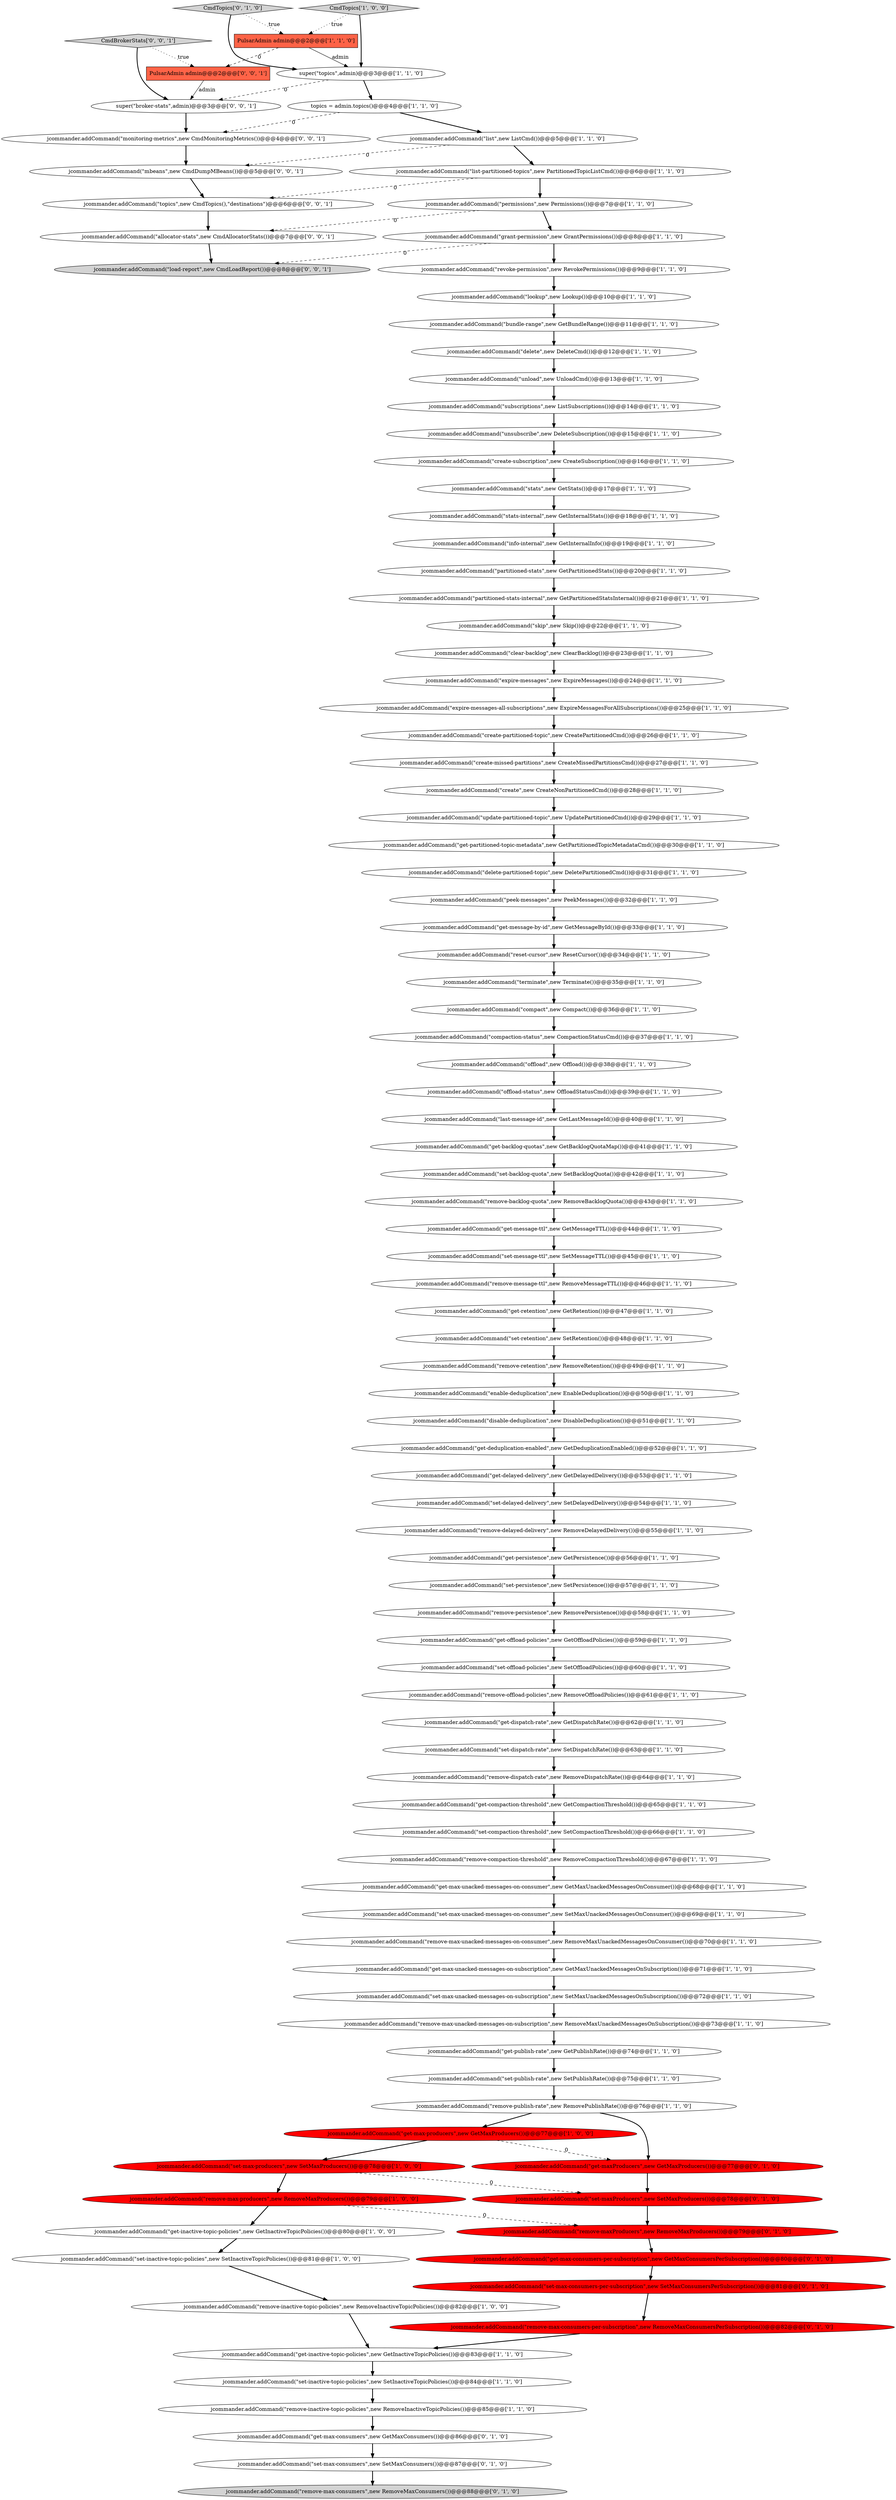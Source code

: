 digraph {
12 [style = filled, label = "jcommander.addCommand(\"enable-deduplication\",new EnableDeduplication())@@@50@@@['1', '1', '0']", fillcolor = white, shape = ellipse image = "AAA0AAABBB1BBB"];
75 [style = filled, label = "jcommander.addCommand(\"get-message-ttl\",new GetMessageTTL())@@@44@@@['1', '1', '0']", fillcolor = white, shape = ellipse image = "AAA0AAABBB1BBB"];
84 [style = filled, label = "jcommander.addCommand(\"set-max-producers\",new SetMaxProducers())@@@78@@@['1', '0', '0']", fillcolor = red, shape = ellipse image = "AAA1AAABBB1BBB"];
20 [style = filled, label = "jcommander.addCommand(\"remove-message-ttl\",new RemoveMessageTTL())@@@46@@@['1', '1', '0']", fillcolor = white, shape = ellipse image = "AAA0AAABBB1BBB"];
83 [style = filled, label = "jcommander.addCommand(\"get-backlog-quotas\",new GetBacklogQuotaMap())@@@41@@@['1', '1', '0']", fillcolor = white, shape = ellipse image = "AAA0AAABBB1BBB"];
85 [style = filled, label = "CmdTopics['0', '1', '0']", fillcolor = lightgray, shape = diamond image = "AAA0AAABBB2BBB"];
98 [style = filled, label = "CmdBrokerStats['0', '0', '1']", fillcolor = lightgray, shape = diamond image = "AAA0AAABBB3BBB"];
96 [style = filled, label = "jcommander.addCommand(\"topics\",new CmdTopics(),\"destinations\")@@@6@@@['0', '0', '1']", fillcolor = white, shape = ellipse image = "AAA0AAABBB3BBB"];
80 [style = filled, label = "jcommander.addCommand(\"get-compaction-threshold\",new GetCompactionThreshold())@@@65@@@['1', '1', '0']", fillcolor = white, shape = ellipse image = "AAA0AAABBB1BBB"];
52 [style = filled, label = "jcommander.addCommand(\"create\",new CreateNonPartitionedCmd())@@@28@@@['1', '1', '0']", fillcolor = white, shape = ellipse image = "AAA0AAABBB1BBB"];
67 [style = filled, label = "jcommander.addCommand(\"clear-backlog\",new ClearBacklog())@@@23@@@['1', '1', '0']", fillcolor = white, shape = ellipse image = "AAA0AAABBB1BBB"];
27 [style = filled, label = "jcommander.addCommand(\"terminate\",new Terminate())@@@35@@@['1', '1', '0']", fillcolor = white, shape = ellipse image = "AAA0AAABBB1BBB"];
99 [style = filled, label = "jcommander.addCommand(\"load-report\",new CmdLoadReport())@@@8@@@['0', '0', '1']", fillcolor = lightgray, shape = ellipse image = "AAA0AAABBB3BBB"];
82 [style = filled, label = "jcommander.addCommand(\"update-partitioned-topic\",new UpdatePartitionedCmd())@@@29@@@['1', '1', '0']", fillcolor = white, shape = ellipse image = "AAA0AAABBB1BBB"];
58 [style = filled, label = "jcommander.addCommand(\"get-max-unacked-messages-on-consumer\",new GetMaxUnackedMessagesOnConsumer())@@@68@@@['1', '1', '0']", fillcolor = white, shape = ellipse image = "AAA0AAABBB1BBB"];
81 [style = filled, label = "jcommander.addCommand(\"get-max-producers\",new GetMaxProducers())@@@77@@@['1', '0', '0']", fillcolor = red, shape = ellipse image = "AAA1AAABBB1BBB"];
9 [style = filled, label = "jcommander.addCommand(\"delete\",new DeleteCmd())@@@12@@@['1', '1', '0']", fillcolor = white, shape = ellipse image = "AAA0AAABBB1BBB"];
78 [style = filled, label = "jcommander.addCommand(\"remove-offload-policies\",new RemoveOffloadPolicies())@@@61@@@['1', '1', '0']", fillcolor = white, shape = ellipse image = "AAA0AAABBB1BBB"];
11 [style = filled, label = "jcommander.addCommand(\"offload\",new Offload())@@@38@@@['1', '1', '0']", fillcolor = white, shape = ellipse image = "AAA0AAABBB1BBB"];
65 [style = filled, label = "jcommander.addCommand(\"set-max-unacked-messages-on-consumer\",new SetMaxUnackedMessagesOnConsumer())@@@69@@@['1', '1', '0']", fillcolor = white, shape = ellipse image = "AAA0AAABBB1BBB"];
95 [style = filled, label = "PulsarAdmin admin@@@2@@@['0', '0', '1']", fillcolor = tomato, shape = box image = "AAA0AAABBB3BBB"];
23 [style = filled, label = "jcommander.addCommand(\"set-max-unacked-messages-on-subscription\",new SetMaxUnackedMessagesOnSubscription())@@@72@@@['1', '1', '0']", fillcolor = white, shape = ellipse image = "AAA0AAABBB1BBB"];
30 [style = filled, label = "jcommander.addCommand(\"set-inactive-topic-policies\",new SetInactiveTopicPolicies())@@@81@@@['1', '0', '0']", fillcolor = white, shape = ellipse image = "AAA0AAABBB1BBB"];
101 [style = filled, label = "super(\"broker-stats\",admin)@@@3@@@['0', '0', '1']", fillcolor = white, shape = ellipse image = "AAA0AAABBB3BBB"];
22 [style = filled, label = "jcommander.addCommand(\"offload-status\",new OffloadStatusCmd())@@@39@@@['1', '1', '0']", fillcolor = white, shape = ellipse image = "AAA0AAABBB1BBB"];
33 [style = filled, label = "jcommander.addCommand(\"create-missed-partitions\",new CreateMissedPartitionsCmd())@@@27@@@['1', '1', '0']", fillcolor = white, shape = ellipse image = "AAA0AAABBB1BBB"];
2 [style = filled, label = "jcommander.addCommand(\"remove-max-unacked-messages-on-consumer\",new RemoveMaxUnackedMessagesOnConsumer())@@@70@@@['1', '1', '0']", fillcolor = white, shape = ellipse image = "AAA0AAABBB1BBB"];
56 [style = filled, label = "jcommander.addCommand(\"revoke-permission\",new RevokePermissions())@@@9@@@['1', '1', '0']", fillcolor = white, shape = ellipse image = "AAA0AAABBB1BBB"];
42 [style = filled, label = "jcommander.addCommand(\"set-retention\",new SetRetention())@@@48@@@['1', '1', '0']", fillcolor = white, shape = ellipse image = "AAA0AAABBB1BBB"];
55 [style = filled, label = "jcommander.addCommand(\"remove-persistence\",new RemovePersistence())@@@58@@@['1', '1', '0']", fillcolor = white, shape = ellipse image = "AAA0AAABBB1BBB"];
61 [style = filled, label = "jcommander.addCommand(\"list\",new ListCmd())@@@5@@@['1', '1', '0']", fillcolor = white, shape = ellipse image = "AAA0AAABBB1BBB"];
28 [style = filled, label = "jcommander.addCommand(\"skip\",new Skip())@@@22@@@['1', '1', '0']", fillcolor = white, shape = ellipse image = "AAA0AAABBB1BBB"];
17 [style = filled, label = "jcommander.addCommand(\"get-max-unacked-messages-on-subscription\",new GetMaxUnackedMessagesOnSubscription())@@@71@@@['1', '1', '0']", fillcolor = white, shape = ellipse image = "AAA0AAABBB1BBB"];
47 [style = filled, label = "jcommander.addCommand(\"grant-permission\",new GrantPermissions())@@@8@@@['1', '1', '0']", fillcolor = white, shape = ellipse image = "AAA0AAABBB1BBB"];
44 [style = filled, label = "jcommander.addCommand(\"get-delayed-delivery\",new GetDelayedDelivery())@@@53@@@['1', '1', '0']", fillcolor = white, shape = ellipse image = "AAA0AAABBB1BBB"];
87 [style = filled, label = "jcommander.addCommand(\"remove-max-consumers-per-subscription\",new RemoveMaxConsumersPerSubscription())@@@82@@@['0', '1', '0']", fillcolor = red, shape = ellipse image = "AAA1AAABBB2BBB"];
21 [style = filled, label = "jcommander.addCommand(\"remove-retention\",new RemoveRetention())@@@49@@@['1', '1', '0']", fillcolor = white, shape = ellipse image = "AAA0AAABBB1BBB"];
46 [style = filled, label = "jcommander.addCommand(\"set-message-ttl\",new SetMessageTTL())@@@45@@@['1', '1', '0']", fillcolor = white, shape = ellipse image = "AAA0AAABBB1BBB"];
62 [style = filled, label = "jcommander.addCommand(\"stats-internal\",new GetInternalStats())@@@18@@@['1', '1', '0']", fillcolor = white, shape = ellipse image = "AAA0AAABBB1BBB"];
79 [style = filled, label = "jcommander.addCommand(\"get-deduplication-enabled\",new GetDeduplicationEnabled())@@@52@@@['1', '1', '0']", fillcolor = white, shape = ellipse image = "AAA0AAABBB1BBB"];
36 [style = filled, label = "jcommander.addCommand(\"unload\",new UnloadCmd())@@@13@@@['1', '1', '0']", fillcolor = white, shape = ellipse image = "AAA0AAABBB1BBB"];
70 [style = filled, label = "jcommander.addCommand(\"delete-partitioned-topic\",new DeletePartitionedCmd())@@@31@@@['1', '1', '0']", fillcolor = white, shape = ellipse image = "AAA0AAABBB1BBB"];
60 [style = filled, label = "jcommander.addCommand(\"peek-messages\",new PeekMessages())@@@32@@@['1', '1', '0']", fillcolor = white, shape = ellipse image = "AAA0AAABBB1BBB"];
48 [style = filled, label = "jcommander.addCommand(\"get-partitioned-topic-metadata\",new GetPartitionedTopicMetadataCmd())@@@30@@@['1', '1', '0']", fillcolor = white, shape = ellipse image = "AAA0AAABBB1BBB"];
91 [style = filled, label = "jcommander.addCommand(\"remove-maxProducers\",new RemoveMaxProducers())@@@79@@@['0', '1', '0']", fillcolor = red, shape = ellipse image = "AAA1AAABBB2BBB"];
41 [style = filled, label = "CmdTopics['1', '0', '0']", fillcolor = lightgray, shape = diamond image = "AAA0AAABBB1BBB"];
18 [style = filled, label = "super(\"topics\",admin)@@@3@@@['1', '1', '0']", fillcolor = white, shape = ellipse image = "AAA0AAABBB1BBB"];
68 [style = filled, label = "jcommander.addCommand(\"list-partitioned-topics\",new PartitionedTopicListCmd())@@@6@@@['1', '1', '0']", fillcolor = white, shape = ellipse image = "AAA0AAABBB1BBB"];
71 [style = filled, label = "jcommander.addCommand(\"set-offload-policies\",new SetOffloadPolicies())@@@60@@@['1', '1', '0']", fillcolor = white, shape = ellipse image = "AAA0AAABBB1BBB"];
76 [style = filled, label = "jcommander.addCommand(\"set-backlog-quota\",new SetBacklogQuota())@@@42@@@['1', '1', '0']", fillcolor = white, shape = ellipse image = "AAA0AAABBB1BBB"];
3 [style = filled, label = "jcommander.addCommand(\"remove-delayed-delivery\",new RemoveDelayedDelivery())@@@55@@@['1', '1', '0']", fillcolor = white, shape = ellipse image = "AAA0AAABBB1BBB"];
16 [style = filled, label = "jcommander.addCommand(\"bundle-range\",new GetBundleRange())@@@11@@@['1', '1', '0']", fillcolor = white, shape = ellipse image = "AAA0AAABBB1BBB"];
35 [style = filled, label = "jcommander.addCommand(\"remove-dispatch-rate\",new RemoveDispatchRate())@@@64@@@['1', '1', '0']", fillcolor = white, shape = ellipse image = "AAA0AAABBB1BBB"];
1 [style = filled, label = "jcommander.addCommand(\"subscriptions\",new ListSubscriptions())@@@14@@@['1', '1', '0']", fillcolor = white, shape = ellipse image = "AAA0AAABBB1BBB"];
25 [style = filled, label = "jcommander.addCommand(\"compact\",new Compact())@@@36@@@['1', '1', '0']", fillcolor = white, shape = ellipse image = "AAA0AAABBB1BBB"];
86 [style = filled, label = "jcommander.addCommand(\"set-max-consumers\",new SetMaxConsumers())@@@87@@@['0', '1', '0']", fillcolor = white, shape = ellipse image = "AAA0AAABBB2BBB"];
77 [style = filled, label = "jcommander.addCommand(\"get-message-by-id\",new GetMessageById())@@@33@@@['1', '1', '0']", fillcolor = white, shape = ellipse image = "AAA0AAABBB1BBB"];
26 [style = filled, label = "jcommander.addCommand(\"get-persistence\",new GetPersistence())@@@56@@@['1', '1', '0']", fillcolor = white, shape = ellipse image = "AAA0AAABBB1BBB"];
34 [style = filled, label = "jcommander.addCommand(\"expire-messages-all-subscriptions\",new ExpireMessagesForAllSubscriptions())@@@25@@@['1', '1', '0']", fillcolor = white, shape = ellipse image = "AAA0AAABBB1BBB"];
45 [style = filled, label = "jcommander.addCommand(\"set-persistence\",new SetPersistence())@@@57@@@['1', '1', '0']", fillcolor = white, shape = ellipse image = "AAA0AAABBB1BBB"];
8 [style = filled, label = "jcommander.addCommand(\"set-compaction-threshold\",new SetCompactionThreshold())@@@66@@@['1', '1', '0']", fillcolor = white, shape = ellipse image = "AAA0AAABBB1BBB"];
51 [style = filled, label = "jcommander.addCommand(\"info-internal\",new GetInternalInfo())@@@19@@@['1', '1', '0']", fillcolor = white, shape = ellipse image = "AAA0AAABBB1BBB"];
57 [style = filled, label = "jcommander.addCommand(\"set-dispatch-rate\",new SetDispatchRate())@@@63@@@['1', '1', '0']", fillcolor = white, shape = ellipse image = "AAA0AAABBB1BBB"];
39 [style = filled, label = "jcommander.addCommand(\"lookup\",new Lookup())@@@10@@@['1', '1', '0']", fillcolor = white, shape = ellipse image = "AAA0AAABBB1BBB"];
29 [style = filled, label = "jcommander.addCommand(\"get-inactive-topic-policies\",new GetInactiveTopicPolicies())@@@80@@@['1', '0', '0']", fillcolor = white, shape = ellipse image = "AAA0AAABBB1BBB"];
40 [style = filled, label = "jcommander.addCommand(\"create-partitioned-topic\",new CreatePartitionedCmd())@@@26@@@['1', '1', '0']", fillcolor = white, shape = ellipse image = "AAA0AAABBB1BBB"];
54 [style = filled, label = "jcommander.addCommand(\"expire-messages\",new ExpireMessages())@@@24@@@['1', '1', '0']", fillcolor = white, shape = ellipse image = "AAA0AAABBB1BBB"];
24 [style = filled, label = "jcommander.addCommand(\"get-retention\",new GetRetention())@@@47@@@['1', '1', '0']", fillcolor = white, shape = ellipse image = "AAA0AAABBB1BBB"];
93 [style = filled, label = "jcommander.addCommand(\"remove-max-consumers\",new RemoveMaxConsumers())@@@88@@@['0', '1', '0']", fillcolor = lightgray, shape = ellipse image = "AAA0AAABBB2BBB"];
53 [style = filled, label = "jcommander.addCommand(\"remove-publish-rate\",new RemovePublishRate())@@@76@@@['1', '1', '0']", fillcolor = white, shape = ellipse image = "AAA0AAABBB1BBB"];
32 [style = filled, label = "jcommander.addCommand(\"stats\",new GetStats())@@@17@@@['1', '1', '0']", fillcolor = white, shape = ellipse image = "AAA0AAABBB1BBB"];
69 [style = filled, label = "jcommander.addCommand(\"permissions\",new Permissions())@@@7@@@['1', '1', '0']", fillcolor = white, shape = ellipse image = "AAA0AAABBB1BBB"];
10 [style = filled, label = "jcommander.addCommand(\"create-subscription\",new CreateSubscription())@@@16@@@['1', '1', '0']", fillcolor = white, shape = ellipse image = "AAA0AAABBB1BBB"];
15 [style = filled, label = "jcommander.addCommand(\"partitioned-stats-internal\",new GetPartitionedStatsInternal())@@@21@@@['1', '1', '0']", fillcolor = white, shape = ellipse image = "AAA0AAABBB1BBB"];
73 [style = filled, label = "jcommander.addCommand(\"remove-compaction-threshold\",new RemoveCompactionThreshold())@@@67@@@['1', '1', '0']", fillcolor = white, shape = ellipse image = "AAA0AAABBB1BBB"];
102 [style = filled, label = "jcommander.addCommand(\"mbeans\",new CmdDumpMBeans())@@@5@@@['0', '0', '1']", fillcolor = white, shape = ellipse image = "AAA0AAABBB3BBB"];
37 [style = filled, label = "PulsarAdmin admin@@@2@@@['1', '1', '0']", fillcolor = tomato, shape = box image = "AAA0AAABBB1BBB"];
19 [style = filled, label = "jcommander.addCommand(\"remove-backlog-quota\",new RemoveBacklogQuota())@@@43@@@['1', '1', '0']", fillcolor = white, shape = ellipse image = "AAA0AAABBB1BBB"];
4 [style = filled, label = "jcommander.addCommand(\"set-publish-rate\",new SetPublishRate())@@@75@@@['1', '1', '0']", fillcolor = white, shape = ellipse image = "AAA0AAABBB1BBB"];
88 [style = filled, label = "jcommander.addCommand(\"get-maxProducers\",new GetMaxProducers())@@@77@@@['0', '1', '0']", fillcolor = red, shape = ellipse image = "AAA1AAABBB2BBB"];
31 [style = filled, label = "jcommander.addCommand(\"remove-inactive-topic-policies\",new RemoveInactiveTopicPolicies())@@@82@@@['1', '0', '0']", fillcolor = white, shape = ellipse image = "AAA0AAABBB1BBB"];
59 [style = filled, label = "jcommander.addCommand(\"disable-deduplication\",new DisableDeduplication())@@@51@@@['1', '1', '0']", fillcolor = white, shape = ellipse image = "AAA0AAABBB1BBB"];
64 [style = filled, label = "jcommander.addCommand(\"remove-max-unacked-messages-on-subscription\",new RemoveMaxUnackedMessagesOnSubscription())@@@73@@@['1', '1', '0']", fillcolor = white, shape = ellipse image = "AAA0AAABBB1BBB"];
13 [style = filled, label = "jcommander.addCommand(\"partitioned-stats\",new GetPartitionedStats())@@@20@@@['1', '1', '0']", fillcolor = white, shape = ellipse image = "AAA0AAABBB1BBB"];
66 [style = filled, label = "jcommander.addCommand(\"remove-max-producers\",new RemoveMaxProducers())@@@79@@@['1', '0', '0']", fillcolor = red, shape = ellipse image = "AAA1AAABBB1BBB"];
43 [style = filled, label = "jcommander.addCommand(\"unsubscribe\",new DeleteSubscription())@@@15@@@['1', '1', '0']", fillcolor = white, shape = ellipse image = "AAA0AAABBB1BBB"];
49 [style = filled, label = "jcommander.addCommand(\"set-delayed-delivery\",new SetDelayedDelivery())@@@54@@@['1', '1', '0']", fillcolor = white, shape = ellipse image = "AAA0AAABBB1BBB"];
72 [style = filled, label = "jcommander.addCommand(\"get-dispatch-rate\",new GetDispatchRate())@@@62@@@['1', '1', '0']", fillcolor = white, shape = ellipse image = "AAA0AAABBB1BBB"];
6 [style = filled, label = "jcommander.addCommand(\"get-publish-rate\",new GetPublishRate())@@@74@@@['1', '1', '0']", fillcolor = white, shape = ellipse image = "AAA0AAABBB1BBB"];
0 [style = filled, label = "jcommander.addCommand(\"get-inactive-topic-policies\",new GetInactiveTopicPolicies())@@@83@@@['1', '1', '0']", fillcolor = white, shape = ellipse image = "AAA0AAABBB1BBB"];
63 [style = filled, label = "topics = admin.topics()@@@4@@@['1', '1', '0']", fillcolor = white, shape = ellipse image = "AAA0AAABBB1BBB"];
94 [style = filled, label = "jcommander.addCommand(\"set-max-consumers-per-subscription\",new SetMaxConsumersPerSubscription())@@@81@@@['0', '1', '0']", fillcolor = red, shape = ellipse image = "AAA1AAABBB2BBB"];
5 [style = filled, label = "jcommander.addCommand(\"reset-cursor\",new ResetCursor())@@@34@@@['1', '1', '0']", fillcolor = white, shape = ellipse image = "AAA0AAABBB1BBB"];
100 [style = filled, label = "jcommander.addCommand(\"monitoring-metrics\",new CmdMonitoringMetrics())@@@4@@@['0', '0', '1']", fillcolor = white, shape = ellipse image = "AAA0AAABBB3BBB"];
92 [style = filled, label = "jcommander.addCommand(\"set-maxProducers\",new SetMaxProducers())@@@78@@@['0', '1', '0']", fillcolor = red, shape = ellipse image = "AAA1AAABBB2BBB"];
50 [style = filled, label = "jcommander.addCommand(\"compaction-status\",new CompactionStatusCmd())@@@37@@@['1', '1', '0']", fillcolor = white, shape = ellipse image = "AAA0AAABBB1BBB"];
7 [style = filled, label = "jcommander.addCommand(\"last-message-id\",new GetLastMessageId())@@@40@@@['1', '1', '0']", fillcolor = white, shape = ellipse image = "AAA0AAABBB1BBB"];
74 [style = filled, label = "jcommander.addCommand(\"set-inactive-topic-policies\",new SetInactiveTopicPolicies())@@@84@@@['1', '1', '0']", fillcolor = white, shape = ellipse image = "AAA0AAABBB1BBB"];
14 [style = filled, label = "jcommander.addCommand(\"get-offload-policies\",new GetOffloadPolicies())@@@59@@@['1', '1', '0']", fillcolor = white, shape = ellipse image = "AAA0AAABBB1BBB"];
90 [style = filled, label = "jcommander.addCommand(\"get-max-consumers-per-subscription\",new GetMaxConsumersPerSubscription())@@@80@@@['0', '1', '0']", fillcolor = red, shape = ellipse image = "AAA1AAABBB2BBB"];
38 [style = filled, label = "jcommander.addCommand(\"remove-inactive-topic-policies\",new RemoveInactiveTopicPolicies())@@@85@@@['1', '1', '0']", fillcolor = white, shape = ellipse image = "AAA0AAABBB1BBB"];
97 [style = filled, label = "jcommander.addCommand(\"allocator-stats\",new CmdAllocatorStats())@@@7@@@['0', '0', '1']", fillcolor = white, shape = ellipse image = "AAA0AAABBB3BBB"];
89 [style = filled, label = "jcommander.addCommand(\"get-max-consumers\",new GetMaxConsumers())@@@86@@@['0', '1', '0']", fillcolor = white, shape = ellipse image = "AAA0AAABBB2BBB"];
66->91 [style = dashed, label="0"];
68->69 [style = bold, label=""];
29->30 [style = bold, label=""];
73->58 [style = bold, label=""];
72->57 [style = bold, label=""];
4->53 [style = bold, label=""];
61->102 [style = dashed, label="0"];
81->88 [style = dashed, label="0"];
87->0 [style = bold, label=""];
55->14 [style = bold, label=""];
10->32 [style = bold, label=""];
96->97 [style = bold, label=""];
53->81 [style = bold, label=""];
32->62 [style = bold, label=""];
61->68 [style = bold, label=""];
63->100 [style = dashed, label="0"];
66->29 [style = bold, label=""];
42->21 [style = bold, label=""];
37->18 [style = solid, label="admin"];
27->25 [style = bold, label=""];
16->9 [style = bold, label=""];
68->96 [style = dashed, label="0"];
84->92 [style = dashed, label="0"];
75->46 [style = bold, label=""];
82->48 [style = bold, label=""];
52->82 [style = bold, label=""];
44->49 [style = bold, label=""];
19->75 [style = bold, label=""];
14->71 [style = bold, label=""];
22->7 [style = bold, label=""];
97->99 [style = bold, label=""];
35->80 [style = bold, label=""];
60->77 [style = bold, label=""];
64->6 [style = bold, label=""];
6->4 [style = bold, label=""];
7->83 [style = bold, label=""];
65->2 [style = bold, label=""];
98->101 [style = bold, label=""];
94->87 [style = bold, label=""];
49->3 [style = bold, label=""];
23->64 [style = bold, label=""];
74->38 [style = bold, label=""];
43->10 [style = bold, label=""];
46->20 [style = bold, label=""];
84->66 [style = bold, label=""];
13->15 [style = bold, label=""];
101->100 [style = bold, label=""];
57->35 [style = bold, label=""];
69->97 [style = dashed, label="0"];
71->78 [style = bold, label=""];
85->37 [style = dotted, label="true"];
91->90 [style = bold, label=""];
2->17 [style = bold, label=""];
102->96 [style = bold, label=""];
39->16 [style = bold, label=""];
33->52 [style = bold, label=""];
62->51 [style = bold, label=""];
34->40 [style = bold, label=""];
47->56 [style = bold, label=""];
67->54 [style = bold, label=""];
48->70 [style = bold, label=""];
45->55 [style = bold, label=""];
31->0 [style = bold, label=""];
80->8 [style = bold, label=""];
89->86 [style = bold, label=""];
0->74 [style = bold, label=""];
3->26 [style = bold, label=""];
8->73 [style = bold, label=""];
41->37 [style = dotted, label="true"];
51->13 [style = bold, label=""];
17->23 [style = bold, label=""];
21->12 [style = bold, label=""];
40->33 [style = bold, label=""];
78->72 [style = bold, label=""];
92->91 [style = bold, label=""];
15->28 [style = bold, label=""];
30->31 [style = bold, label=""];
37->95 [style = dashed, label="0"];
56->39 [style = bold, label=""];
11->22 [style = bold, label=""];
83->76 [style = bold, label=""];
100->102 [style = bold, label=""];
63->61 [style = bold, label=""];
85->18 [style = bold, label=""];
76->19 [style = bold, label=""];
98->95 [style = dotted, label="true"];
95->101 [style = solid, label="admin"];
41->18 [style = bold, label=""];
58->65 [style = bold, label=""];
18->101 [style = dashed, label="0"];
81->84 [style = bold, label=""];
54->34 [style = bold, label=""];
59->79 [style = bold, label=""];
24->42 [style = bold, label=""];
9->36 [style = bold, label=""];
77->5 [style = bold, label=""];
28->67 [style = bold, label=""];
47->99 [style = dashed, label="0"];
1->43 [style = bold, label=""];
38->89 [style = bold, label=""];
90->94 [style = bold, label=""];
53->88 [style = bold, label=""];
88->92 [style = bold, label=""];
36->1 [style = bold, label=""];
18->63 [style = bold, label=""];
86->93 [style = bold, label=""];
50->11 [style = bold, label=""];
70->60 [style = bold, label=""];
69->47 [style = bold, label=""];
12->59 [style = bold, label=""];
26->45 [style = bold, label=""];
5->27 [style = bold, label=""];
79->44 [style = bold, label=""];
20->24 [style = bold, label=""];
25->50 [style = bold, label=""];
}

